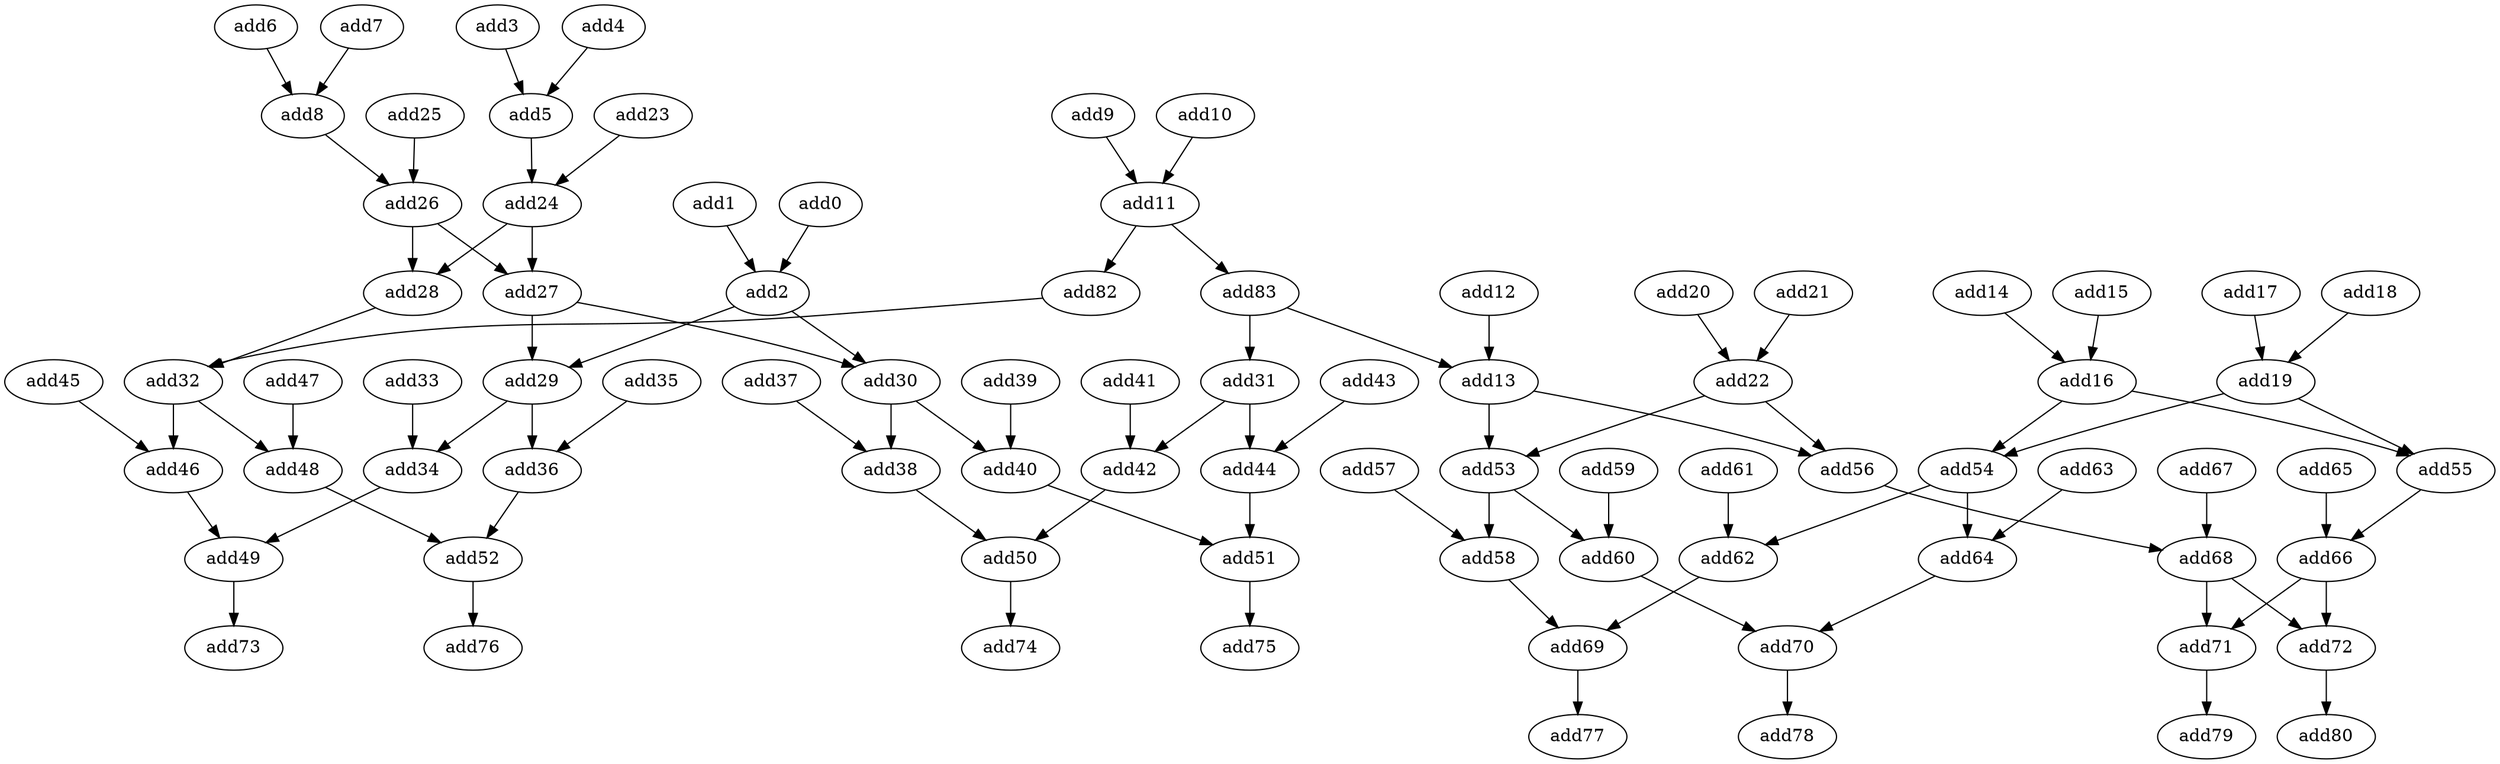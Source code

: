 strict digraph  {
add0 [opcode=add];
add2 [opcode=add];
add1 [opcode=add];
add29 [opcode=add];
add30 [opcode=add];
add3 [opcode=add];
add5 [opcode=add];
add4 [opcode=add];
add24 [opcode=add];
add6 [opcode=add];
add8 [opcode=add];
add7 [opcode=add];
add26 [opcode=add];
add9 [opcode=add];
add11 [opcode=add];
add10 [opcode=add];
add82 [opcode=add];
add83 [opcode=add];
add12 [opcode=add];
add13 [opcode=add];
add53 [opcode=add];
add56 [opcode=add];
add14 [opcode=add];
add16 [opcode=add];
add15 [opcode=add];
add55 [opcode=add];
add54 [opcode=add];
add17 [opcode=add];
add19 [opcode=add];
add18 [opcode=add];
add20 [opcode=add];
add22 [opcode=add];
add21 [opcode=add];
add23 [opcode=add];
add28 [opcode=add];
add27 [opcode=add];
add25 [opcode=add];
add32 [opcode=add];
add34 [opcode=add];
add36 [opcode=add];
add38 [opcode=add];
add40 [opcode=add];
add31 [opcode=add];
add42 [opcode=add];
add44 [opcode=add];
add46 [opcode=add];
add48 [opcode=add];
add33 [opcode=add];
add49 [opcode=add];
add35 [opcode=add];
add52 [opcode=add];
add37 [opcode=add];
add50 [opcode=add];
add39 [opcode=add];
add51 [opcode=add];
add41 [opcode=add];
add43 [opcode=add];
add45 [opcode=add];
add47 [opcode=add];
add73 [opcode=add];
add74 [opcode=add];
add75 [opcode=add];
add76 [opcode=add];
add58 [opcode=add];
add60 [opcode=add];
add64 [opcode=add];
add62 [opcode=add];
add66 [opcode=add];
add68 [opcode=add];
add57 [opcode=add];
add69 [opcode=add];
add59 [opcode=add];
add70 [opcode=add];
add61 [opcode=add];
add63 [opcode=add];
add65 [opcode=add];
add71 [opcode=add];
add72 [opcode=add];
add67 [opcode=add];
add77 [opcode=add];
add78 [opcode=add];
add79 [opcode=add];
add80 [opcode=add];
add0 -> add2;
add2 -> add29;
add2 -> add30;
add1 -> add2;
add29 -> add34;
add29 -> add36;
add30 -> add38;
add30 -> add40;
add3 -> add5;
add5 -> add24;
add4 -> add5;
add24 -> add28;
add24 -> add27;
add6 -> add8;
add8 -> add26;
add7 -> add8;
add26 -> add28;
add26 -> add27;
add9 -> add11;
add11 -> add82;
add11 -> add83;
add10 -> add11;
add82 -> add32;
add83 -> add31;
add83 -> add13;
add12 -> add13;
add13 -> add53;
add13 -> add56;
add53 -> add58;
add53 -> add60;
add56 -> add68;
add14 -> add16;
add16 -> add55;
add16 -> add54;
add15 -> add16;
add55 -> add66;
add54 -> add64;
add54 -> add62;
add17 -> add19;
add19 -> add55;
add19 -> add54;
add18 -> add19;
add20 -> add22;
add22 -> add53;
add22 -> add56;
add21 -> add22;
add23 -> add24;
add28 -> add32;
add27 -> add29;
add27 -> add30;
add25 -> add26;
add32 -> add46;
add32 -> add48;
add34 -> add49;
add36 -> add52;
add38 -> add50;
add40 -> add51;
add31 -> add42;
add31 -> add44;
add42 -> add50;
add44 -> add51;
add46 -> add49;
add48 -> add52;
add33 -> add34;
add49 -> add73;
add35 -> add36;
add52 -> add76;
add37 -> add38;
add50 -> add74;
add39 -> add40;
add51 -> add75;
add41 -> add42;
add43 -> add44;
add45 -> add46;
add47 -> add48;
add58 -> add69;
add60 -> add70;
add64 -> add70;
add62 -> add69;
add66 -> add71;
add66 -> add72;
add68 -> add71;
add68 -> add72;
add57 -> add58;
add69 -> add77;
add59 -> add60;
add70 -> add78;
add61 -> add62;
add63 -> add64;
add65 -> add66;
add71 -> add79;
add72 -> add80;
add67 -> add68;
}
